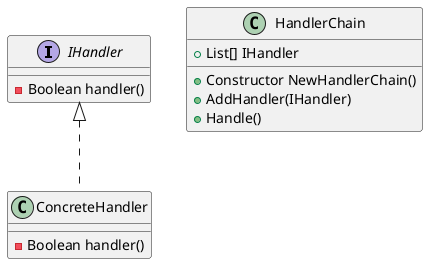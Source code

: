 @startuml
'https://plantuml.com/class-diagram

interface IHandler {
-Boolean handler()
}

class ConcreteHandler {
-Boolean handler()
}

class HandlerChain {
+List[] IHandler
+Constructor NewHandlerChain()
+AddHandler(IHandler)
+Handle()
}

IHandler <|.. ConcreteHandler

@enduml
